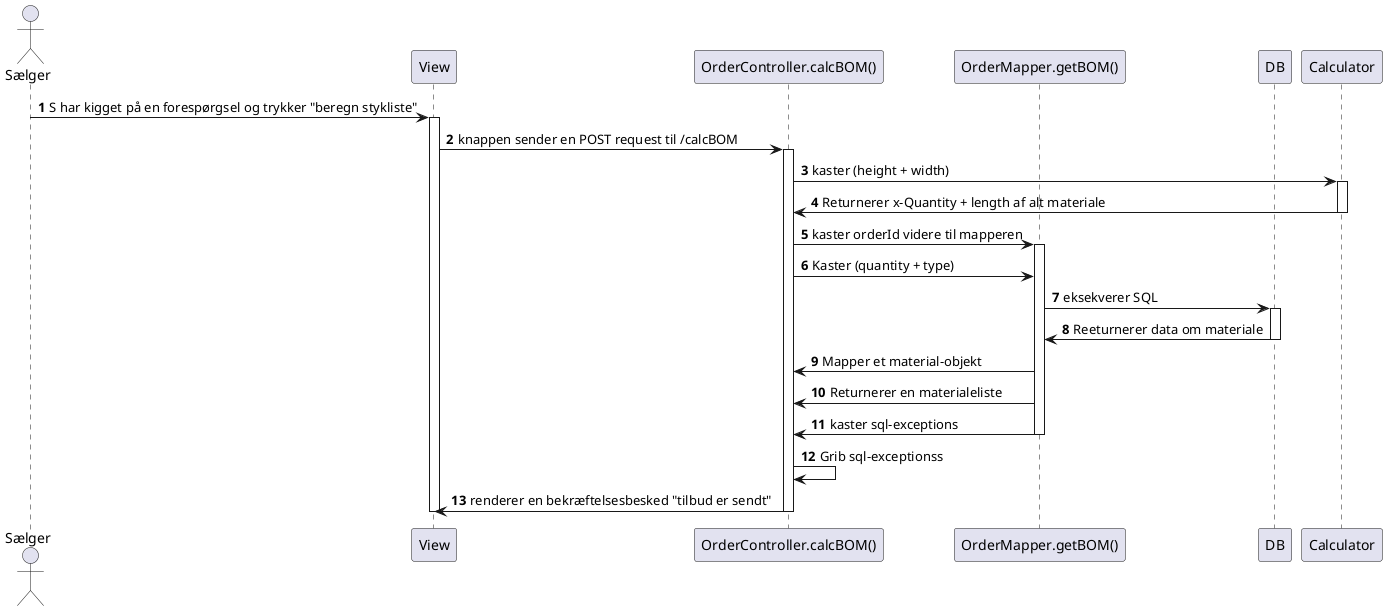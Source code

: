 @startuml
'https://plantuml.com/sequence-diagram

autonumber

Actor Sælger
participant View as V
participant "OrderController.calcBOM()" as C
participant "OrderMapper.getBOM()" as M
participant DB
participant Calculator

Sælger -> V: S har kigget på en forespørgsel og trykker "beregn stykliste"
activate V
V -> C: knappen sender en POST request til /calcBOM
activate C
C -> Calculator: kaster (height + width)
activate Calculator
Calculator -> C: Returnerer x-Quantity + length af alt materiale
deactivate Calculator
C -> M: kaster orderId videre til mapperen
activate M
C -> M: Kaster (quantity + type)
M -> DB: eksekverer SQL
activate DB
DB -> M: Reeturnerer data om materiale
deactivate DB
M -> C: Mapper et material-objekt
M -> C: Returnerer en materialeliste
M -> C : kaster sql-exceptions
deactivate M
C -> C: Grib sql-exceptionss
C -> V: renderer en bekræftelsesbesked "tilbud er sendt"
deactivate C


deactivate V
@enduml